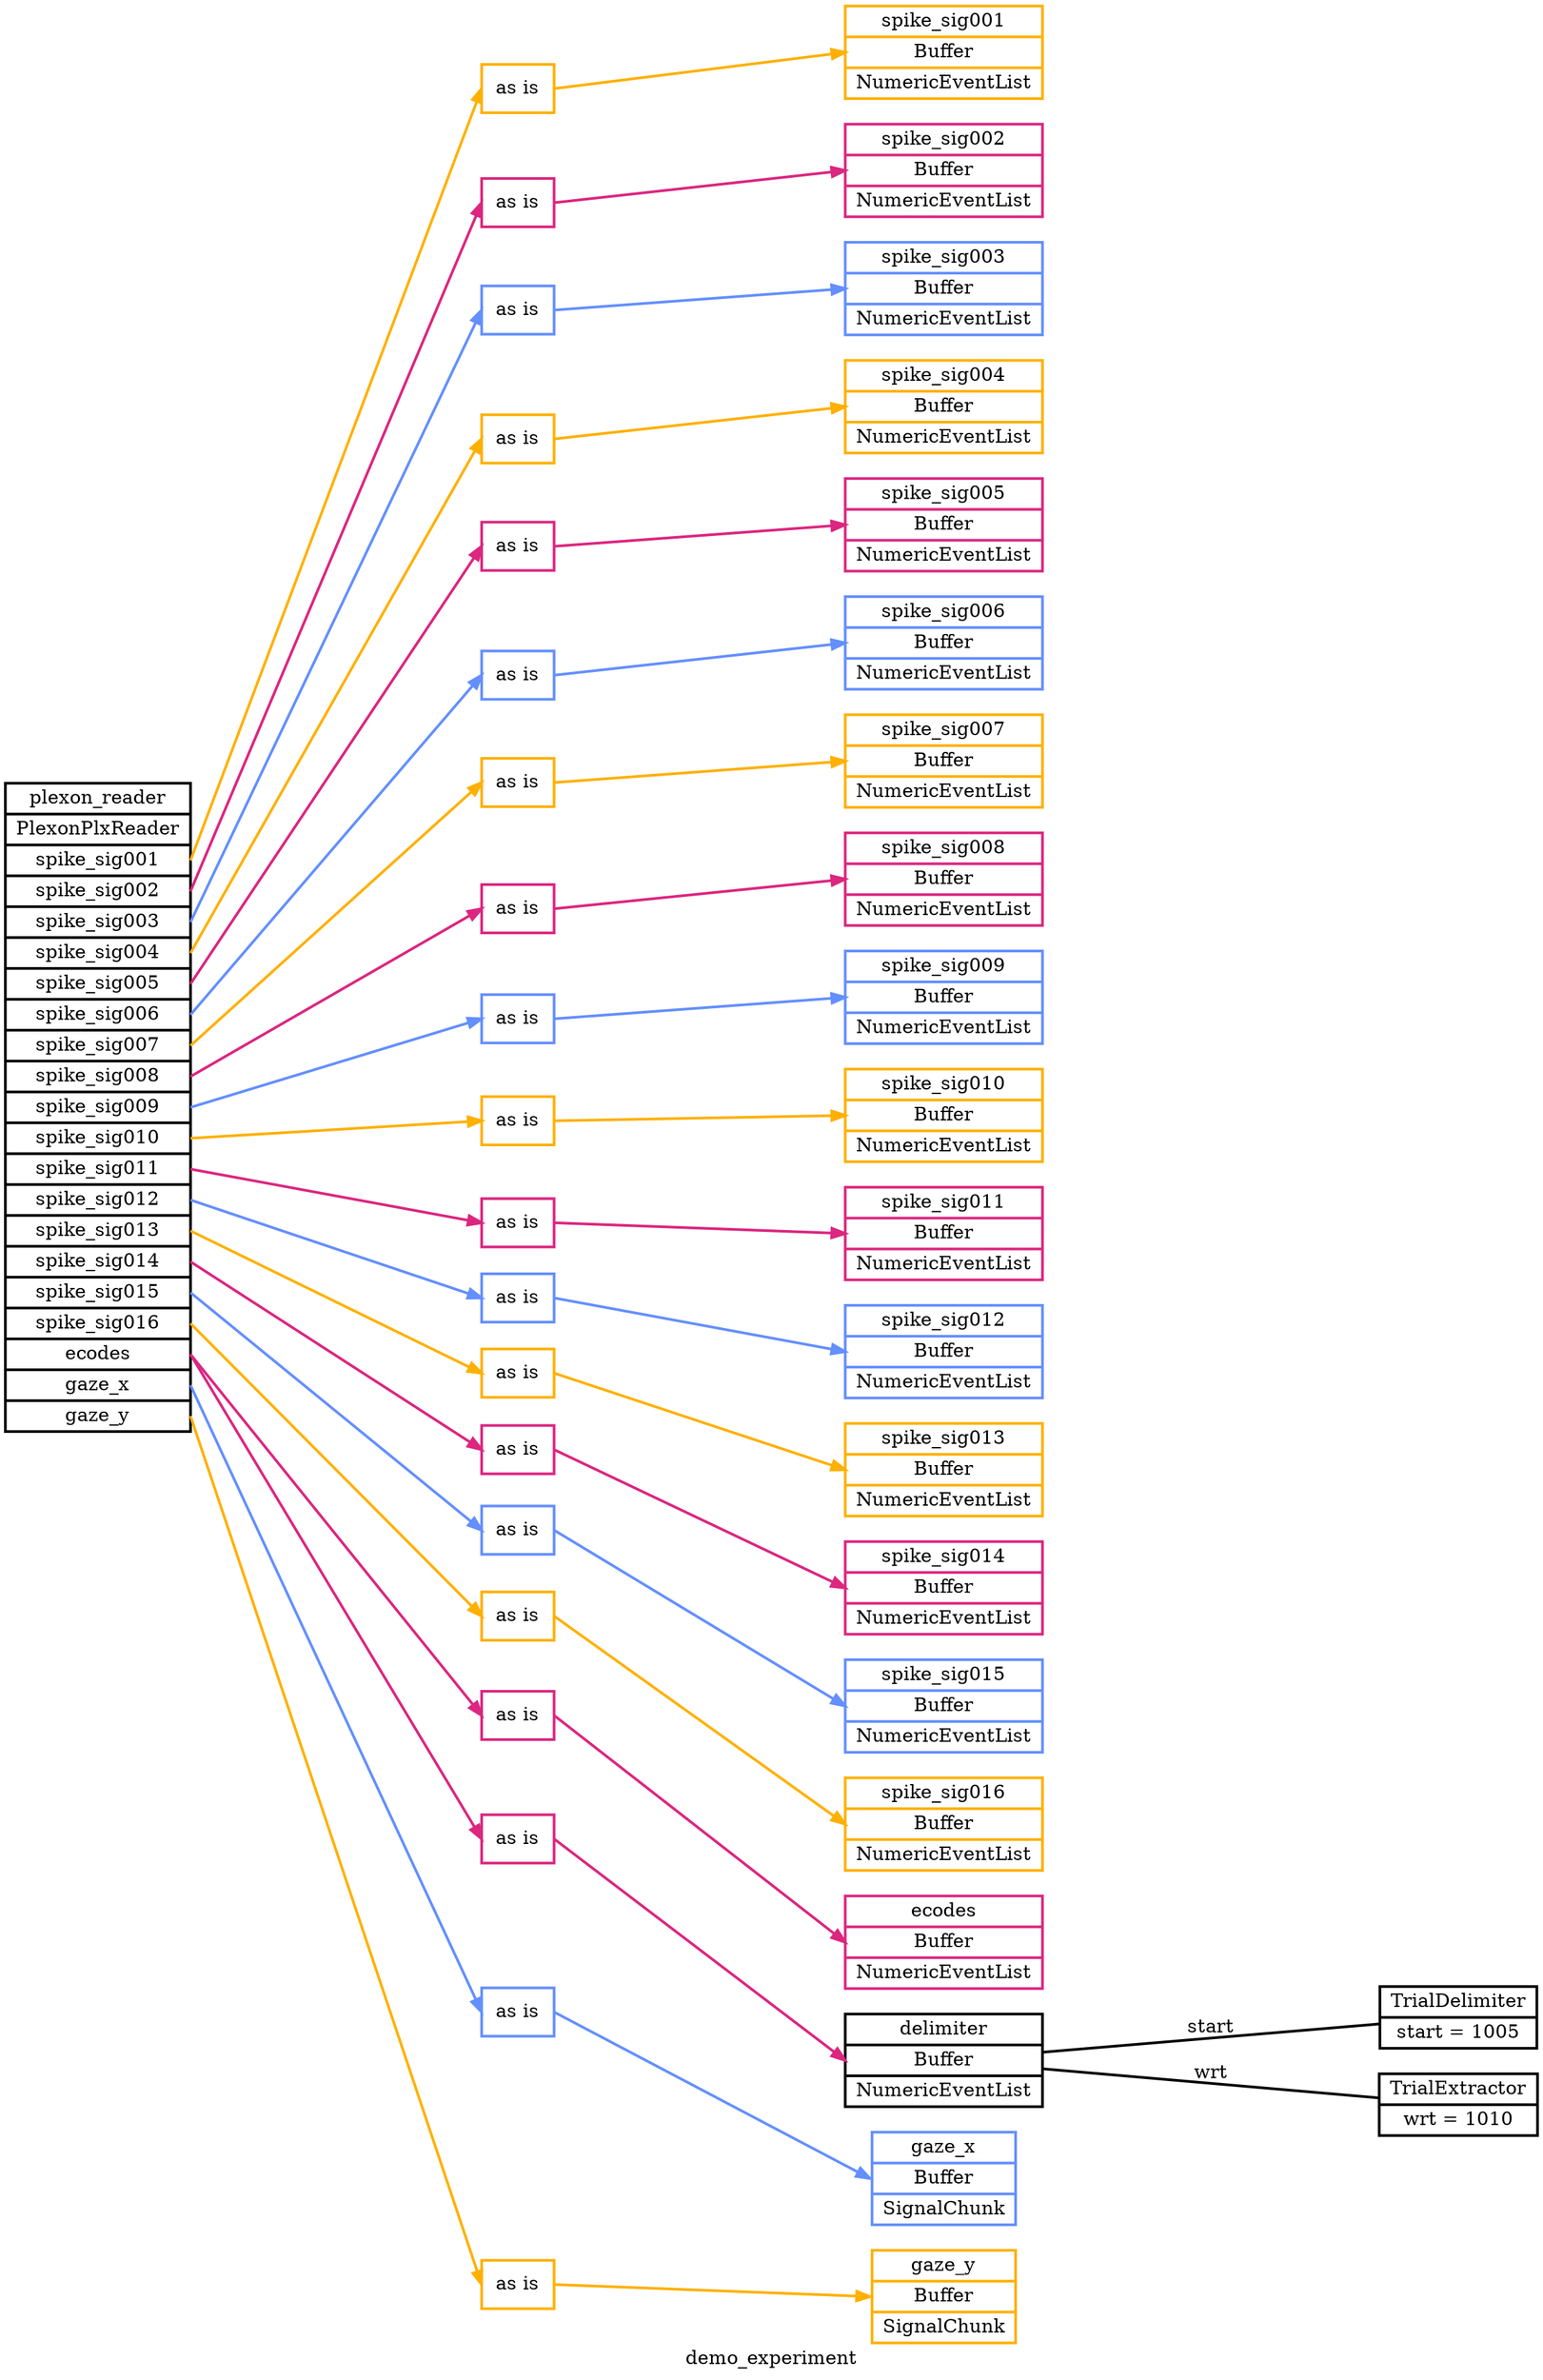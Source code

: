digraph demo_experiment {
	graph [label=demo_experiment overlap=scale rankdir=LR ranksep=3.0 splines=false]
	node [penwidth=2.0]
	edge [penwidth=2.0]
	plexon_reader [label="plexon_reader|PlexonPlxReader|<spike_sig001>spike_sig001|<spike_sig002>spike_sig002|<spike_sig003>spike_sig003|<spike_sig004>spike_sig004|<spike_sig005>spike_sig005|<spike_sig006>spike_sig006|<spike_sig007>spike_sig007|<spike_sig008>spike_sig008|<spike_sig009>spike_sig009|<spike_sig010>spike_sig010|<spike_sig011>spike_sig011|<spike_sig012>spike_sig012|<spike_sig013>spike_sig013|<spike_sig014>spike_sig014|<spike_sig015>spike_sig015|<spike_sig016>spike_sig016|<ecodes>ecodes|<gaze_x>gaze_x|<gaze_y>gaze_y" shape=record]
	spike_sig001 [label="spike_sig001|Buffer|NumericEventList" color="#FFB000" shape=record]
	spike_sig002 [label="spike_sig002|Buffer|NumericEventList" color="#DC267F" shape=record]
	spike_sig003 [label="spike_sig003|Buffer|NumericEventList" color="#648FFF" shape=record]
	spike_sig004 [label="spike_sig004|Buffer|NumericEventList" color="#FFB000" shape=record]
	spike_sig005 [label="spike_sig005|Buffer|NumericEventList" color="#DC267F" shape=record]
	spike_sig006 [label="spike_sig006|Buffer|NumericEventList" color="#648FFF" shape=record]
	spike_sig007 [label="spike_sig007|Buffer|NumericEventList" color="#FFB000" shape=record]
	spike_sig008 [label="spike_sig008|Buffer|NumericEventList" color="#DC267F" shape=record]
	spike_sig009 [label="spike_sig009|Buffer|NumericEventList" color="#648FFF" shape=record]
	spike_sig010 [label="spike_sig010|Buffer|NumericEventList" color="#FFB000" shape=record]
	spike_sig011 [label="spike_sig011|Buffer|NumericEventList" color="#DC267F" shape=record]
	spike_sig012 [label="spike_sig012|Buffer|NumericEventList" color="#648FFF" shape=record]
	spike_sig013 [label="spike_sig013|Buffer|NumericEventList" color="#FFB000" shape=record]
	spike_sig014 [label="spike_sig014|Buffer|NumericEventList" color="#DC267F" shape=record]
	spike_sig015 [label="spike_sig015|Buffer|NumericEventList" color="#648FFF" shape=record]
	spike_sig016 [label="spike_sig016|Buffer|NumericEventList" color="#FFB000" shape=record]
	ecodes [label="ecodes|Buffer|NumericEventList" color="#DC267F" shape=record]
	gaze_x [label="gaze_x|Buffer|SignalChunk" color="#648FFF" shape=record]
	gaze_y [label="gaze_y|Buffer|SignalChunk" color="#FFB000" shape=record]
	delimiter [label="delimiter|Buffer|NumericEventList" shape=record]
	plexon_reader_route_0 [label="as is" color="#FFB000" shape=record]
	plexon_reader:spike_sig001:e -> plexon_reader_route_0:w [color="#FFB000"]
	plexon_reader_route_0:e -> spike_sig001:w [color="#FFB000"]
	plexon_reader_route_1 [label="as is" color="#DC267F" shape=record]
	plexon_reader:spike_sig002:e -> plexon_reader_route_1:w [color="#DC267F"]
	plexon_reader_route_1:e -> spike_sig002:w [color="#DC267F"]
	plexon_reader_route_2 [label="as is" color="#648FFF" shape=record]
	plexon_reader:spike_sig003:e -> plexon_reader_route_2:w [color="#648FFF"]
	plexon_reader_route_2:e -> spike_sig003:w [color="#648FFF"]
	plexon_reader_route_3 [label="as is" color="#FFB000" shape=record]
	plexon_reader:spike_sig004:e -> plexon_reader_route_3:w [color="#FFB000"]
	plexon_reader_route_3:e -> spike_sig004:w [color="#FFB000"]
	plexon_reader_route_4 [label="as is" color="#DC267F" shape=record]
	plexon_reader:spike_sig005:e -> plexon_reader_route_4:w [color="#DC267F"]
	plexon_reader_route_4:e -> spike_sig005:w [color="#DC267F"]
	plexon_reader_route_5 [label="as is" color="#648FFF" shape=record]
	plexon_reader:spike_sig006:e -> plexon_reader_route_5:w [color="#648FFF"]
	plexon_reader_route_5:e -> spike_sig006:w [color="#648FFF"]
	plexon_reader_route_6 [label="as is" color="#FFB000" shape=record]
	plexon_reader:spike_sig007:e -> plexon_reader_route_6:w [color="#FFB000"]
	plexon_reader_route_6:e -> spike_sig007:w [color="#FFB000"]
	plexon_reader_route_7 [label="as is" color="#DC267F" shape=record]
	plexon_reader:spike_sig008:e -> plexon_reader_route_7:w [color="#DC267F"]
	plexon_reader_route_7:e -> spike_sig008:w [color="#DC267F"]
	plexon_reader_route_8 [label="as is" color="#648FFF" shape=record]
	plexon_reader:spike_sig009:e -> plexon_reader_route_8:w [color="#648FFF"]
	plexon_reader_route_8:e -> spike_sig009:w [color="#648FFF"]
	plexon_reader_route_9 [label="as is" color="#FFB000" shape=record]
	plexon_reader:spike_sig010:e -> plexon_reader_route_9:w [color="#FFB000"]
	plexon_reader_route_9:e -> spike_sig010:w [color="#FFB000"]
	plexon_reader_route_10 [label="as is" color="#DC267F" shape=record]
	plexon_reader:spike_sig011:e -> plexon_reader_route_10:w [color="#DC267F"]
	plexon_reader_route_10:e -> spike_sig011:w [color="#DC267F"]
	plexon_reader_route_11 [label="as is" color="#648FFF" shape=record]
	plexon_reader:spike_sig012:e -> plexon_reader_route_11:w [color="#648FFF"]
	plexon_reader_route_11:e -> spike_sig012:w [color="#648FFF"]
	plexon_reader_route_12 [label="as is" color="#FFB000" shape=record]
	plexon_reader:spike_sig013:e -> plexon_reader_route_12:w [color="#FFB000"]
	plexon_reader_route_12:e -> spike_sig013:w [color="#FFB000"]
	plexon_reader_route_13 [label="as is" color="#DC267F" shape=record]
	plexon_reader:spike_sig014:e -> plexon_reader_route_13:w [color="#DC267F"]
	plexon_reader_route_13:e -> spike_sig014:w [color="#DC267F"]
	plexon_reader_route_14 [label="as is" color="#648FFF" shape=record]
	plexon_reader:spike_sig015:e -> plexon_reader_route_14:w [color="#648FFF"]
	plexon_reader_route_14:e -> spike_sig015:w [color="#648FFF"]
	plexon_reader_route_15 [label="as is" color="#FFB000" shape=record]
	plexon_reader:spike_sig016:e -> plexon_reader_route_15:w [color="#FFB000"]
	plexon_reader_route_15:e -> spike_sig016:w [color="#FFB000"]
	plexon_reader_route_16 [label="as is" color="#DC267F" shape=record]
	plexon_reader:ecodes:e -> plexon_reader_route_16:w [color="#DC267F"]
	plexon_reader_route_16:e -> ecodes:w [color="#DC267F"]
	plexon_reader_route_17 [label="as is" color="#648FFF" shape=record]
	plexon_reader:gaze_x:e -> plexon_reader_route_17:w [color="#648FFF"]
	plexon_reader_route_17:e -> gaze_x:w [color="#648FFF"]
	plexon_reader_route_18 [label="as is" color="#FFB000" shape=record]
	plexon_reader:gaze_y:e -> plexon_reader_route_18:w [color="#FFB000"]
	plexon_reader_route_18:e -> gaze_y:w [color="#FFB000"]
	plexon_reader_route_19 [label="as is" color="#DC267F" shape=record]
	plexon_reader:ecodes:e -> plexon_reader_route_19:w [color="#DC267F"]
	plexon_reader_route_19:e -> delimiter:w [color="#DC267F"]
	trial_delimiter [label="TrialDelimiter|start = 1005" shape=record]
	delimiter -> trial_delimiter [label=start arrowhead=none arrowtail=none]
	trial_extractor [label="TrialExtractor|wrt = 1010" shape=record]
	delimiter -> trial_extractor [label=wrt arrowhead=none arrowtail=none]
}

